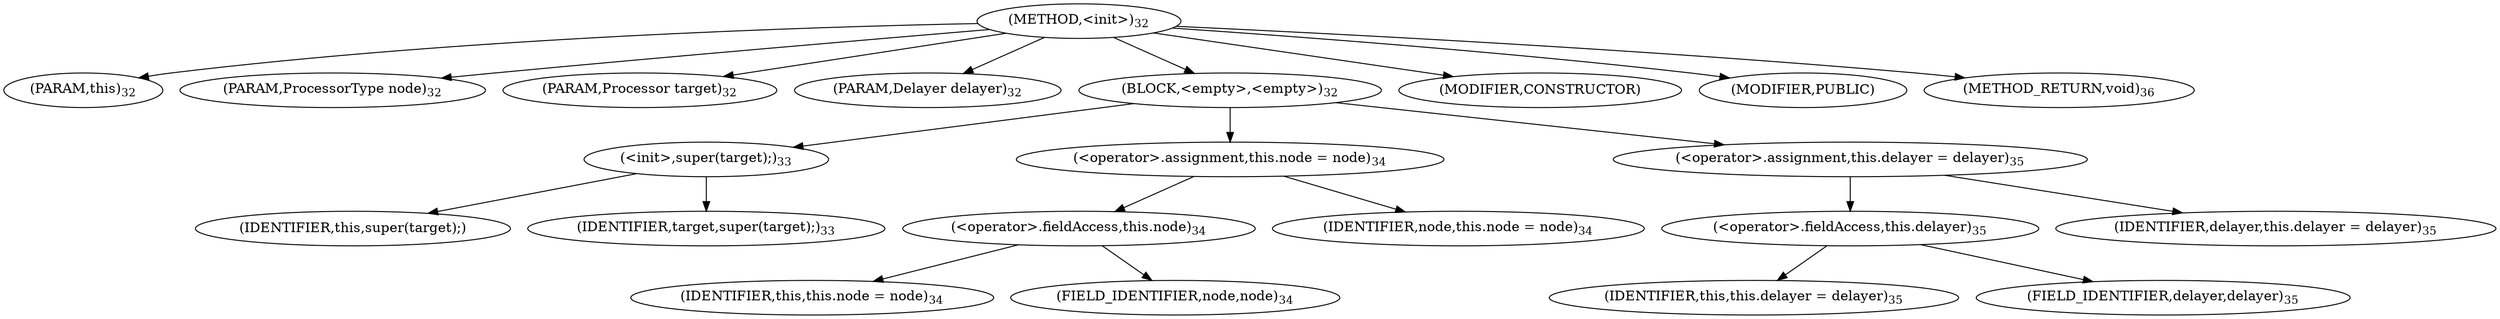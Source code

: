 digraph "&lt;init&gt;" {  
"18" [label = <(METHOD,&lt;init&gt;)<SUB>32</SUB>> ]
"4" [label = <(PARAM,this)<SUB>32</SUB>> ]
"19" [label = <(PARAM,ProcessorType node)<SUB>32</SUB>> ]
"20" [label = <(PARAM,Processor target)<SUB>32</SUB>> ]
"21" [label = <(PARAM,Delayer delayer)<SUB>32</SUB>> ]
"22" [label = <(BLOCK,&lt;empty&gt;,&lt;empty&gt;)<SUB>32</SUB>> ]
"23" [label = <(&lt;init&gt;,super(target);)<SUB>33</SUB>> ]
"3" [label = <(IDENTIFIER,this,super(target);)> ]
"24" [label = <(IDENTIFIER,target,super(target);)<SUB>33</SUB>> ]
"25" [label = <(&lt;operator&gt;.assignment,this.node = node)<SUB>34</SUB>> ]
"26" [label = <(&lt;operator&gt;.fieldAccess,this.node)<SUB>34</SUB>> ]
"5" [label = <(IDENTIFIER,this,this.node = node)<SUB>34</SUB>> ]
"27" [label = <(FIELD_IDENTIFIER,node,node)<SUB>34</SUB>> ]
"28" [label = <(IDENTIFIER,node,this.node = node)<SUB>34</SUB>> ]
"29" [label = <(&lt;operator&gt;.assignment,this.delayer = delayer)<SUB>35</SUB>> ]
"30" [label = <(&lt;operator&gt;.fieldAccess,this.delayer)<SUB>35</SUB>> ]
"6" [label = <(IDENTIFIER,this,this.delayer = delayer)<SUB>35</SUB>> ]
"31" [label = <(FIELD_IDENTIFIER,delayer,delayer)<SUB>35</SUB>> ]
"32" [label = <(IDENTIFIER,delayer,this.delayer = delayer)<SUB>35</SUB>> ]
"33" [label = <(MODIFIER,CONSTRUCTOR)> ]
"34" [label = <(MODIFIER,PUBLIC)> ]
"35" [label = <(METHOD_RETURN,void)<SUB>36</SUB>> ]
  "18" -> "4" 
  "18" -> "19" 
  "18" -> "20" 
  "18" -> "21" 
  "18" -> "22" 
  "18" -> "33" 
  "18" -> "34" 
  "18" -> "35" 
  "22" -> "23" 
  "22" -> "25" 
  "22" -> "29" 
  "23" -> "3" 
  "23" -> "24" 
  "25" -> "26" 
  "25" -> "28" 
  "26" -> "5" 
  "26" -> "27" 
  "29" -> "30" 
  "29" -> "32" 
  "30" -> "6" 
  "30" -> "31" 
}
